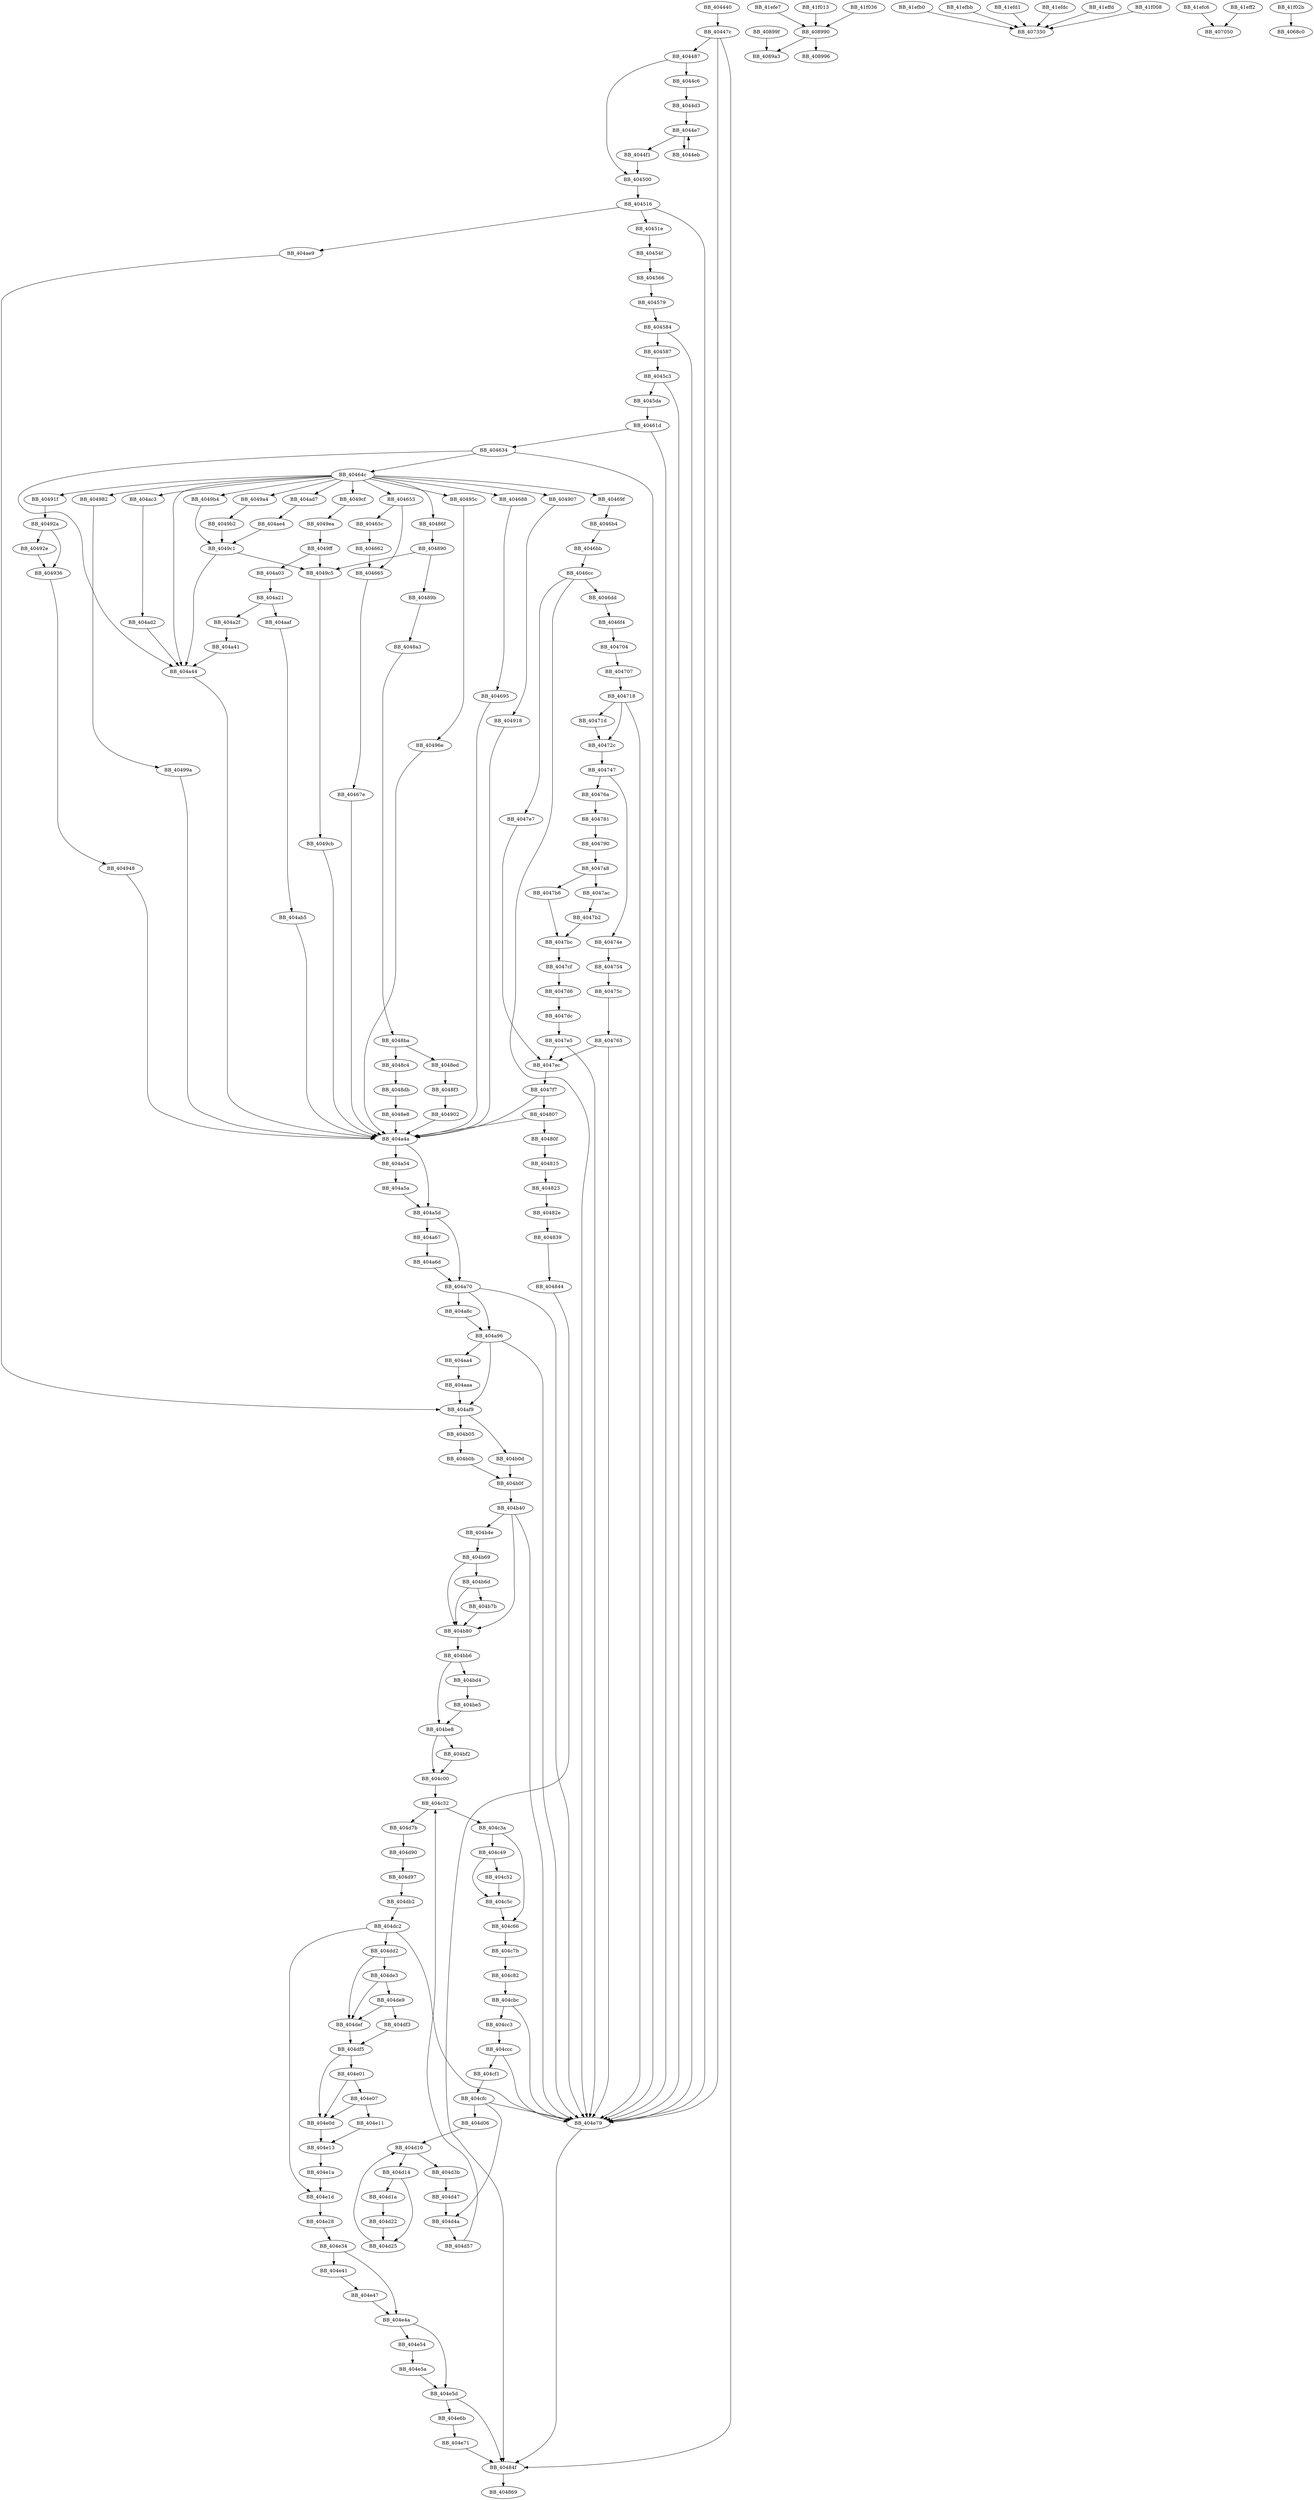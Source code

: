 DiGraph sub_404440{
BB_404440->BB_40447c
BB_40447c->BB_404487
BB_40447c->BB_40484f
BB_40447c->BB_404e79
BB_404487->BB_4044c6
BB_404487->BB_404500
BB_4044c6->BB_4044d3
BB_4044d3->BB_4044e7
BB_4044e7->BB_4044eb
BB_4044e7->BB_4044f1
BB_4044eb->BB_4044e7
BB_4044f1->BB_404500
BB_404500->BB_404516
BB_404516->BB_40451e
BB_404516->BB_404ae9
BB_404516->BB_404e79
BB_40451e->BB_40454f
BB_40454f->BB_404566
BB_404566->BB_404579
BB_404579->BB_404584
BB_404584->BB_404587
BB_404584->BB_404e79
BB_404587->BB_4045c3
BB_4045c3->BB_4045da
BB_4045c3->BB_404e79
BB_4045da->BB_40461d
BB_40461d->BB_404634
BB_40461d->BB_404e79
BB_404634->BB_40464c
BB_404634->BB_404a44
BB_404634->BB_404e79
BB_40464c->BB_404653
BB_40464c->BB_404688
BB_40464c->BB_40469f
BB_40464c->BB_40486f
BB_40464c->BB_404907
BB_40464c->BB_40491f
BB_40464c->BB_40495c
BB_40464c->BB_404982
BB_40464c->BB_4049a4
BB_40464c->BB_4049b4
BB_40464c->BB_4049cf
BB_40464c->BB_404a44
BB_40464c->BB_404ac3
BB_40464c->BB_404ad7
BB_404653->BB_40465c
BB_404653->BB_404665
BB_40465c->BB_404662
BB_404662->BB_404665
BB_404665->BB_40467e
BB_40467e->BB_404a4a
BB_404688->BB_404695
BB_404695->BB_404a4a
BB_40469f->BB_4046b4
BB_4046b4->BB_4046bb
BB_4046bb->BB_4046cc
BB_4046cc->BB_4046dd
BB_4046cc->BB_4047e7
BB_4046cc->BB_404e79
BB_4046dd->BB_4046f4
BB_4046f4->BB_404704
BB_404704->BB_404707
BB_404707->BB_404718
BB_404718->BB_40471d
BB_404718->BB_40472c
BB_404718->BB_404e79
BB_40471d->BB_40472c
BB_40472c->BB_404747
BB_404747->BB_40474e
BB_404747->BB_40476a
BB_40474e->BB_404754
BB_404754->BB_40475c
BB_40475c->BB_404765
BB_404765->BB_4047ec
BB_404765->BB_404e79
BB_40476a->BB_404781
BB_404781->BB_404790
BB_404790->BB_4047a8
BB_4047a8->BB_4047ac
BB_4047a8->BB_4047b6
BB_4047ac->BB_4047b2
BB_4047b2->BB_4047bc
BB_4047b6->BB_4047bc
BB_4047bc->BB_4047cf
BB_4047cf->BB_4047d6
BB_4047d6->BB_4047dc
BB_4047dc->BB_4047e5
BB_4047e5->BB_4047ec
BB_4047e5->BB_404e79
BB_4047e7->BB_4047ec
BB_4047ec->BB_4047f7
BB_4047f7->BB_404807
BB_4047f7->BB_404a4a
BB_404807->BB_40480f
BB_404807->BB_404a4a
BB_40480f->BB_404815
BB_404815->BB_404823
BB_404823->BB_40482e
BB_40482e->BB_404839
BB_404839->BB_404844
BB_404844->BB_40484f
BB_40484f->BB_404869
BB_40486f->BB_404890
BB_404890->BB_40489b
BB_404890->BB_4049c5
BB_40489b->BB_4048a3
BB_4048a3->BB_4048ba
BB_4048ba->BB_4048c4
BB_4048ba->BB_4048ed
BB_4048c4->BB_4048db
BB_4048db->BB_4048e8
BB_4048e8->BB_404a4a
BB_4048ed->BB_4048f3
BB_4048f3->BB_404902
BB_404902->BB_404a4a
BB_404907->BB_404918
BB_404918->BB_404a4a
BB_40491f->BB_40492a
BB_40492a->BB_40492e
BB_40492a->BB_404936
BB_40492e->BB_404936
BB_404936->BB_404948
BB_404948->BB_404a4a
BB_40495c->BB_40496e
BB_40496e->BB_404a4a
BB_404982->BB_40499a
BB_40499a->BB_404a4a
BB_4049a4->BB_4049b2
BB_4049b2->BB_4049c1
BB_4049b4->BB_4049c1
BB_4049c1->BB_4049c5
BB_4049c1->BB_404a44
BB_4049c5->BB_4049cb
BB_4049cb->BB_404a4a
BB_4049cf->BB_4049ea
BB_4049ea->BB_4049ff
BB_4049ff->BB_4049c5
BB_4049ff->BB_404a03
BB_404a03->BB_404a21
BB_404a21->BB_404a2f
BB_404a21->BB_404aaf
BB_404a2f->BB_404a41
BB_404a41->BB_404a44
BB_404a44->BB_404a4a
BB_404a4a->BB_404a54
BB_404a4a->BB_404a5d
BB_404a54->BB_404a5a
BB_404a5a->BB_404a5d
BB_404a5d->BB_404a67
BB_404a5d->BB_404a70
BB_404a67->BB_404a6d
BB_404a6d->BB_404a70
BB_404a70->BB_404a8c
BB_404a70->BB_404a96
BB_404a70->BB_404e79
BB_404a8c->BB_404a96
BB_404a96->BB_404aa4
BB_404a96->BB_404af9
BB_404a96->BB_404e79
BB_404aa4->BB_404aaa
BB_404aaa->BB_404af9
BB_404aaf->BB_404ab5
BB_404ab5->BB_404a4a
BB_404ac3->BB_404ad2
BB_404ad2->BB_404a44
BB_404ad7->BB_404ae4
BB_404ae4->BB_4049c1
BB_404ae9->BB_404af9
BB_404af9->BB_404b05
BB_404af9->BB_404b0d
BB_404b05->BB_404b0b
BB_404b0b->BB_404b0f
BB_404b0d->BB_404b0f
BB_404b0f->BB_404b40
BB_404b40->BB_404b4e
BB_404b40->BB_404b80
BB_404b40->BB_404e79
BB_404b4e->BB_404b69
BB_404b69->BB_404b6d
BB_404b69->BB_404b80
BB_404b6d->BB_404b7b
BB_404b6d->BB_404b80
BB_404b7b->BB_404b80
BB_404b80->BB_404bb6
BB_404bb6->BB_404bd4
BB_404bb6->BB_404be8
BB_404bd4->BB_404be5
BB_404be5->BB_404be8
BB_404be8->BB_404bf2
BB_404be8->BB_404c00
BB_404bf2->BB_404c00
BB_404c00->BB_404c32
BB_404c32->BB_404c3a
BB_404c32->BB_404d7b
BB_404c3a->BB_404c49
BB_404c3a->BB_404c66
BB_404c49->BB_404c52
BB_404c49->BB_404c5c
BB_404c52->BB_404c5c
BB_404c5c->BB_404c66
BB_404c66->BB_404c7b
BB_404c7b->BB_404c82
BB_404c82->BB_404cbc
BB_404cbc->BB_404cc3
BB_404cbc->BB_404e79
BB_404cc3->BB_404ccc
BB_404ccc->BB_404cf1
BB_404ccc->BB_404e79
BB_404cf1->BB_404cfc
BB_404cfc->BB_404d06
BB_404cfc->BB_404d4a
BB_404cfc->BB_404e79
BB_404d06->BB_404d10
BB_404d10->BB_404d14
BB_404d10->BB_404d3b
BB_404d14->BB_404d1a
BB_404d14->BB_404d25
BB_404d1a->BB_404d22
BB_404d22->BB_404d25
BB_404d25->BB_404d10
BB_404d3b->BB_404d47
BB_404d47->BB_404d4a
BB_404d4a->BB_404d57
BB_404d57->BB_404c32
BB_404d7b->BB_404d90
BB_404d90->BB_404d97
BB_404d97->BB_404db2
BB_404db2->BB_404dc2
BB_404dc2->BB_404dd2
BB_404dc2->BB_404e1d
BB_404dc2->BB_404e79
BB_404dd2->BB_404de3
BB_404dd2->BB_404def
BB_404de3->BB_404de9
BB_404de3->BB_404def
BB_404de9->BB_404def
BB_404de9->BB_404df3
BB_404def->BB_404df5
BB_404df3->BB_404df5
BB_404df5->BB_404e01
BB_404df5->BB_404e0d
BB_404e01->BB_404e07
BB_404e01->BB_404e0d
BB_404e07->BB_404e0d
BB_404e07->BB_404e11
BB_404e0d->BB_404e13
BB_404e11->BB_404e13
BB_404e13->BB_404e1a
BB_404e1a->BB_404e1d
BB_404e1d->BB_404e28
BB_404e28->BB_404e34
BB_404e34->BB_404e41
BB_404e34->BB_404e4a
BB_404e41->BB_404e47
BB_404e47->BB_404e4a
BB_404e4a->BB_404e54
BB_404e4a->BB_404e5d
BB_404e54->BB_404e5a
BB_404e5a->BB_404e5d
BB_404e5d->BB_40484f
BB_404e5d->BB_404e6b
BB_404e6b->BB_404e71
BB_404e71->BB_40484f
BB_404e79->BB_40484f
BB_408990->BB_408996
BB_408990->BB_4089a3
BB_40899f->BB_4089a3
BB_41efb0->BB_407350
BB_41efbb->BB_407350
BB_41efc6->BB_407050
BB_41efd1->BB_407350
BB_41efdc->BB_407350
BB_41efe7->BB_408990
BB_41eff2->BB_407050
BB_41effd->BB_407350
BB_41f008->BB_407350
BB_41f013->BB_408990
BB_41f02b->BB_4068c0
BB_41f036->BB_408990
}
